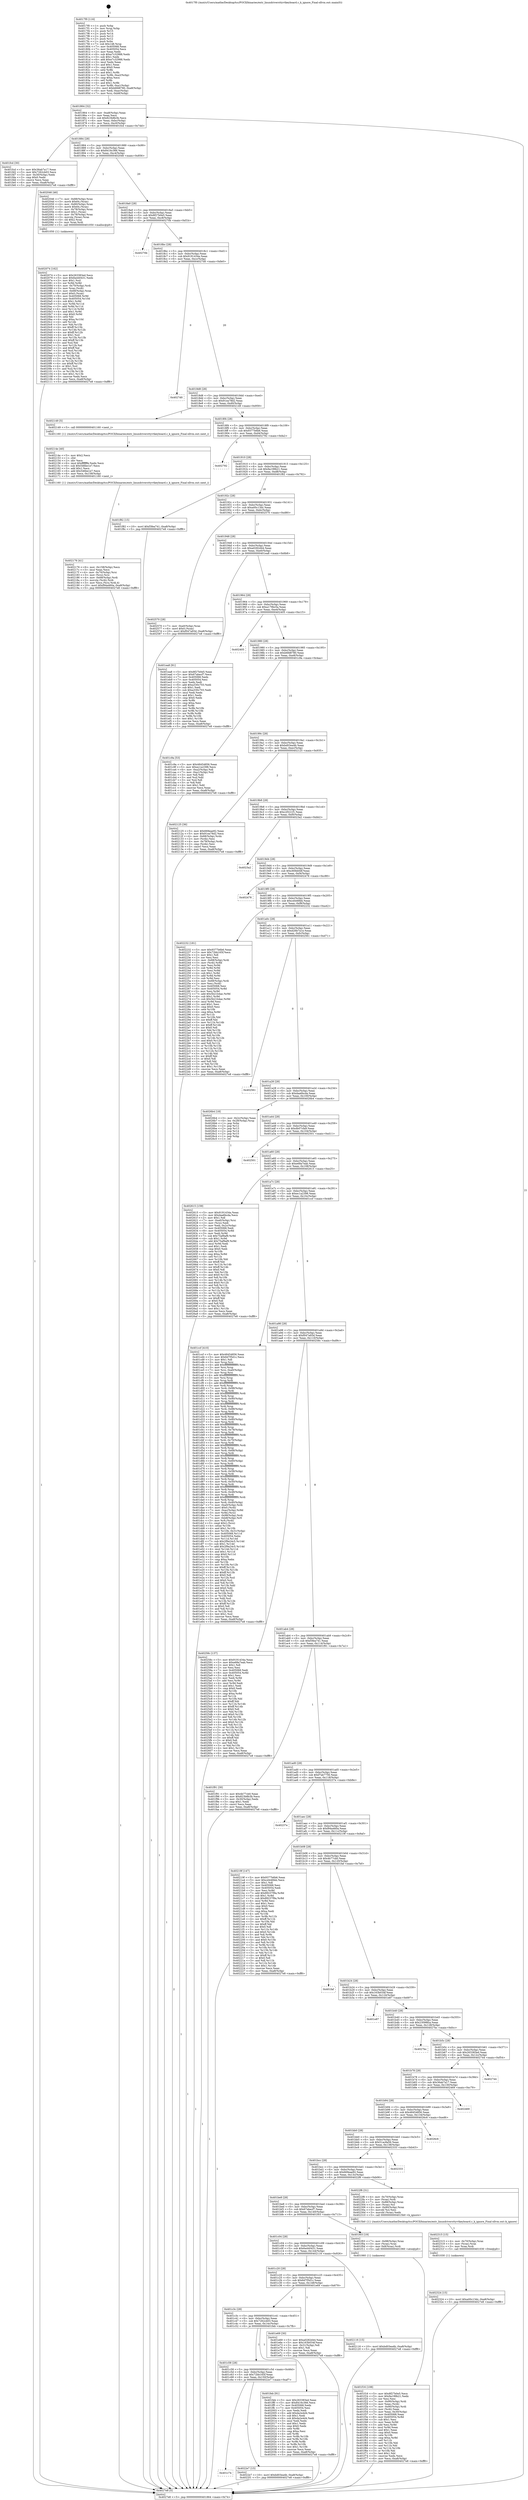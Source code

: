 digraph "0x4017f0" {
  label = "0x4017f0 (/mnt/c/Users/mathe/Desktop/tcc/POCII/binaries/extr_linuxdriversttyvtkeyboard.c_k_ignore_Final-ollvm.out::main(0))"
  labelloc = "t"
  node[shape=record]

  Entry [label="",width=0.3,height=0.3,shape=circle,fillcolor=black,style=filled]
  "0x401864" [label="{
     0x401864 [32]\l
     | [instrs]\l
     &nbsp;&nbsp;0x401864 \<+6\>: mov -0xa8(%rbp),%eax\l
     &nbsp;&nbsp;0x40186a \<+2\>: mov %eax,%ecx\l
     &nbsp;&nbsp;0x40186c \<+6\>: sub $0x823b8b3b,%ecx\l
     &nbsp;&nbsp;0x401872 \<+6\>: mov %eax,-0xbc(%rbp)\l
     &nbsp;&nbsp;0x401878 \<+6\>: mov %ecx,-0xc0(%rbp)\l
     &nbsp;&nbsp;0x40187e \<+6\>: je 0000000000401fcd \<main+0x7dd\>\l
  }"]
  "0x401fcd" [label="{
     0x401fcd [30]\l
     | [instrs]\l
     &nbsp;&nbsp;0x401fcd \<+5\>: mov $0x36ab7a17,%eax\l
     &nbsp;&nbsp;0x401fd2 \<+5\>: mov $0x7262cb03,%ecx\l
     &nbsp;&nbsp;0x401fd7 \<+3\>: mov -0x30(%rbp),%edx\l
     &nbsp;&nbsp;0x401fda \<+3\>: cmp $0x0,%edx\l
     &nbsp;&nbsp;0x401fdd \<+3\>: cmove %ecx,%eax\l
     &nbsp;&nbsp;0x401fe0 \<+6\>: mov %eax,-0xa8(%rbp)\l
     &nbsp;&nbsp;0x401fe6 \<+5\>: jmp 00000000004027e8 \<main+0xff8\>\l
  }"]
  "0x401884" [label="{
     0x401884 [28]\l
     | [instrs]\l
     &nbsp;&nbsp;0x401884 \<+5\>: jmp 0000000000401889 \<main+0x99\>\l
     &nbsp;&nbsp;0x401889 \<+6\>: mov -0xbc(%rbp),%eax\l
     &nbsp;&nbsp;0x40188f \<+5\>: sub $0x8416c366,%eax\l
     &nbsp;&nbsp;0x401894 \<+6\>: mov %eax,-0xc4(%rbp)\l
     &nbsp;&nbsp;0x40189a \<+6\>: je 0000000000402046 \<main+0x856\>\l
  }"]
  Exit [label="",width=0.3,height=0.3,shape=circle,fillcolor=black,style=filled,peripheries=2]
  "0x402046" [label="{
     0x402046 [46]\l
     | [instrs]\l
     &nbsp;&nbsp;0x402046 \<+7\>: mov -0x88(%rbp),%rax\l
     &nbsp;&nbsp;0x40204d \<+3\>: movb $0x64,(%rax)\l
     &nbsp;&nbsp;0x402050 \<+4\>: mov -0x80(%rbp),%rax\l
     &nbsp;&nbsp;0x402054 \<+3\>: movb $0x64,(%rax)\l
     &nbsp;&nbsp;0x402057 \<+4\>: mov -0x78(%rbp),%rax\l
     &nbsp;&nbsp;0x40205b \<+6\>: movl $0x1,(%rax)\l
     &nbsp;&nbsp;0x402061 \<+4\>: mov -0x78(%rbp),%rax\l
     &nbsp;&nbsp;0x402065 \<+3\>: movslq (%rax),%rax\l
     &nbsp;&nbsp;0x402068 \<+4\>: shl $0x2,%rax\l
     &nbsp;&nbsp;0x40206c \<+3\>: mov %rax,%rdi\l
     &nbsp;&nbsp;0x40206f \<+5\>: call 0000000000401050 \<malloc@plt\>\l
     | [calls]\l
     &nbsp;&nbsp;0x401050 \{1\} (unknown)\l
  }"]
  "0x4018a0" [label="{
     0x4018a0 [28]\l
     | [instrs]\l
     &nbsp;&nbsp;0x4018a0 \<+5\>: jmp 00000000004018a5 \<main+0xb5\>\l
     &nbsp;&nbsp;0x4018a5 \<+6\>: mov -0xbc(%rbp),%eax\l
     &nbsp;&nbsp;0x4018ab \<+5\>: sub $0x8f27b0e5,%eax\l
     &nbsp;&nbsp;0x4018b0 \<+6\>: mov %eax,-0xc8(%rbp)\l
     &nbsp;&nbsp;0x4018b6 \<+6\>: je 000000000040270b \<main+0xf1b\>\l
  }"]
  "0x402324" [label="{
     0x402324 [15]\l
     | [instrs]\l
     &nbsp;&nbsp;0x402324 \<+10\>: movl $0xa00c13dc,-0xa8(%rbp)\l
     &nbsp;&nbsp;0x40232e \<+5\>: jmp 00000000004027e8 \<main+0xff8\>\l
  }"]
  "0x40270b" [label="{
     0x40270b\l
  }", style=dashed]
  "0x4018bc" [label="{
     0x4018bc [28]\l
     | [instrs]\l
     &nbsp;&nbsp;0x4018bc \<+5\>: jmp 00000000004018c1 \<main+0xd1\>\l
     &nbsp;&nbsp;0x4018c1 \<+6\>: mov -0xbc(%rbp),%eax\l
     &nbsp;&nbsp;0x4018c7 \<+5\>: sub $0x9191434a,%eax\l
     &nbsp;&nbsp;0x4018cc \<+6\>: mov %eax,-0xcc(%rbp)\l
     &nbsp;&nbsp;0x4018d2 \<+6\>: je 00000000004027d0 \<main+0xfe0\>\l
  }"]
  "0x402315" [label="{
     0x402315 [15]\l
     | [instrs]\l
     &nbsp;&nbsp;0x402315 \<+4\>: mov -0x70(%rbp),%rax\l
     &nbsp;&nbsp;0x402319 \<+3\>: mov (%rax),%rax\l
     &nbsp;&nbsp;0x40231c \<+3\>: mov %rax,%rdi\l
     &nbsp;&nbsp;0x40231f \<+5\>: call 0000000000401030 \<free@plt\>\l
     | [calls]\l
     &nbsp;&nbsp;0x401030 \{1\} (unknown)\l
  }"]
  "0x4027d0" [label="{
     0x4027d0\l
  }", style=dashed]
  "0x4018d8" [label="{
     0x4018d8 [28]\l
     | [instrs]\l
     &nbsp;&nbsp;0x4018d8 \<+5\>: jmp 00000000004018dd \<main+0xed\>\l
     &nbsp;&nbsp;0x4018dd \<+6\>: mov -0xbc(%rbp),%eax\l
     &nbsp;&nbsp;0x4018e3 \<+5\>: sub $0x91ea78d2,%eax\l
     &nbsp;&nbsp;0x4018e8 \<+6\>: mov %eax,-0xd0(%rbp)\l
     &nbsp;&nbsp;0x4018ee \<+6\>: je 0000000000402149 \<main+0x959\>\l
  }"]
  "0x401c74" [label="{
     0x401c74\l
  }", style=dashed]
  "0x402149" [label="{
     0x402149 [5]\l
     | [instrs]\l
     &nbsp;&nbsp;0x402149 \<+5\>: call 0000000000401160 \<next_i\>\l
     | [calls]\l
     &nbsp;&nbsp;0x401160 \{1\} (/mnt/c/Users/mathe/Desktop/tcc/POCII/binaries/extr_linuxdriversttyvtkeyboard.c_k_ignore_Final-ollvm.out::next_i)\l
  }"]
  "0x4018f4" [label="{
     0x4018f4 [28]\l
     | [instrs]\l
     &nbsp;&nbsp;0x4018f4 \<+5\>: jmp 00000000004018f9 \<main+0x109\>\l
     &nbsp;&nbsp;0x4018f9 \<+6\>: mov -0xbc(%rbp),%eax\l
     &nbsp;&nbsp;0x4018ff \<+5\>: sub $0x9377b6b6,%eax\l
     &nbsp;&nbsp;0x401904 \<+6\>: mov %eax,-0xd4(%rbp)\l
     &nbsp;&nbsp;0x40190a \<+6\>: je 0000000000402792 \<main+0xfa2\>\l
  }"]
  "0x4022e7" [label="{
     0x4022e7 [15]\l
     | [instrs]\l
     &nbsp;&nbsp;0x4022e7 \<+10\>: movl $0xbd03ea4b,-0xa8(%rbp)\l
     &nbsp;&nbsp;0x4022f1 \<+5\>: jmp 00000000004027e8 \<main+0xff8\>\l
  }"]
  "0x402792" [label="{
     0x402792\l
  }", style=dashed]
  "0x401910" [label="{
     0x401910 [28]\l
     | [instrs]\l
     &nbsp;&nbsp;0x401910 \<+5\>: jmp 0000000000401915 \<main+0x125\>\l
     &nbsp;&nbsp;0x401915 \<+6\>: mov -0xbc(%rbp),%eax\l
     &nbsp;&nbsp;0x40191b \<+5\>: sub $0x9a199b21,%eax\l
     &nbsp;&nbsp;0x401920 \<+6\>: mov %eax,-0xd8(%rbp)\l
     &nbsp;&nbsp;0x401926 \<+6\>: je 0000000000401f82 \<main+0x792\>\l
  }"]
  "0x402176" [label="{
     0x402176 [41]\l
     | [instrs]\l
     &nbsp;&nbsp;0x402176 \<+6\>: mov -0x158(%rbp),%ecx\l
     &nbsp;&nbsp;0x40217c \<+3\>: imul %eax,%ecx\l
     &nbsp;&nbsp;0x40217f \<+4\>: mov -0x70(%rbp),%rsi\l
     &nbsp;&nbsp;0x402183 \<+3\>: mov (%rsi),%rsi\l
     &nbsp;&nbsp;0x402186 \<+4\>: mov -0x68(%rbp),%rdi\l
     &nbsp;&nbsp;0x40218a \<+3\>: movslq (%rdi),%rdi\l
     &nbsp;&nbsp;0x40218d \<+3\>: mov %ecx,(%rsi,%rdi,4)\l
     &nbsp;&nbsp;0x402190 \<+10\>: movl $0xf94a460a,-0xa8(%rbp)\l
     &nbsp;&nbsp;0x40219a \<+5\>: jmp 00000000004027e8 \<main+0xff8\>\l
  }"]
  "0x401f82" [label="{
     0x401f82 [15]\l
     | [instrs]\l
     &nbsp;&nbsp;0x401f82 \<+10\>: movl $0xf3fea741,-0xa8(%rbp)\l
     &nbsp;&nbsp;0x401f8c \<+5\>: jmp 00000000004027e8 \<main+0xff8\>\l
  }"]
  "0x40192c" [label="{
     0x40192c [28]\l
     | [instrs]\l
     &nbsp;&nbsp;0x40192c \<+5\>: jmp 0000000000401931 \<main+0x141\>\l
     &nbsp;&nbsp;0x401931 \<+6\>: mov -0xbc(%rbp),%eax\l
     &nbsp;&nbsp;0x401937 \<+5\>: sub $0xa00c13dc,%eax\l
     &nbsp;&nbsp;0x40193c \<+6\>: mov %eax,-0xdc(%rbp)\l
     &nbsp;&nbsp;0x401942 \<+6\>: je 0000000000402570 \<main+0xd80\>\l
  }"]
  "0x40214e" [label="{
     0x40214e [40]\l
     | [instrs]\l
     &nbsp;&nbsp;0x40214e \<+5\>: mov $0x2,%ecx\l
     &nbsp;&nbsp;0x402153 \<+1\>: cltd\l
     &nbsp;&nbsp;0x402154 \<+2\>: idiv %ecx\l
     &nbsp;&nbsp;0x402156 \<+6\>: imul $0xfffffffe,%edx,%ecx\l
     &nbsp;&nbsp;0x40215c \<+6\>: sub $0x546be1e7,%ecx\l
     &nbsp;&nbsp;0x402162 \<+3\>: add $0x1,%ecx\l
     &nbsp;&nbsp;0x402165 \<+6\>: add $0x546be1e7,%ecx\l
     &nbsp;&nbsp;0x40216b \<+6\>: mov %ecx,-0x158(%rbp)\l
     &nbsp;&nbsp;0x402171 \<+5\>: call 0000000000401160 \<next_i\>\l
     | [calls]\l
     &nbsp;&nbsp;0x401160 \{1\} (/mnt/c/Users/mathe/Desktop/tcc/POCII/binaries/extr_linuxdriversttyvtkeyboard.c_k_ignore_Final-ollvm.out::next_i)\l
  }"]
  "0x402570" [label="{
     0x402570 [28]\l
     | [instrs]\l
     &nbsp;&nbsp;0x402570 \<+7\>: mov -0xa0(%rbp),%rax\l
     &nbsp;&nbsp;0x402577 \<+6\>: movl $0x0,(%rax)\l
     &nbsp;&nbsp;0x40257d \<+10\>: movl $0xf047a93d,-0xa8(%rbp)\l
     &nbsp;&nbsp;0x402587 \<+5\>: jmp 00000000004027e8 \<main+0xff8\>\l
  }"]
  "0x401948" [label="{
     0x401948 [28]\l
     | [instrs]\l
     &nbsp;&nbsp;0x401948 \<+5\>: jmp 000000000040194d \<main+0x15d\>\l
     &nbsp;&nbsp;0x40194d \<+6\>: mov -0xbc(%rbp),%eax\l
     &nbsp;&nbsp;0x401953 \<+5\>: sub $0xa0282d44,%eax\l
     &nbsp;&nbsp;0x401958 \<+6\>: mov %eax,-0xe0(%rbp)\l
     &nbsp;&nbsp;0x40195e \<+6\>: je 0000000000401ea8 \<main+0x6b8\>\l
  }"]
  "0x402074" [label="{
     0x402074 [162]\l
     | [instrs]\l
     &nbsp;&nbsp;0x402074 \<+5\>: mov $0x263383ed,%ecx\l
     &nbsp;&nbsp;0x402079 \<+5\>: mov $0x6a440431,%edx\l
     &nbsp;&nbsp;0x40207e \<+3\>: mov $0x1,%sil\l
     &nbsp;&nbsp;0x402081 \<+3\>: xor %r8d,%r8d\l
     &nbsp;&nbsp;0x402084 \<+4\>: mov -0x70(%rbp),%rdi\l
     &nbsp;&nbsp;0x402088 \<+3\>: mov %rax,(%rdi)\l
     &nbsp;&nbsp;0x40208b \<+4\>: mov -0x68(%rbp),%rax\l
     &nbsp;&nbsp;0x40208f \<+6\>: movl $0x0,(%rax)\l
     &nbsp;&nbsp;0x402095 \<+8\>: mov 0x405068,%r9d\l
     &nbsp;&nbsp;0x40209d \<+8\>: mov 0x405054,%r10d\l
     &nbsp;&nbsp;0x4020a5 \<+4\>: sub $0x1,%r8d\l
     &nbsp;&nbsp;0x4020a9 \<+3\>: mov %r9d,%r11d\l
     &nbsp;&nbsp;0x4020ac \<+3\>: add %r8d,%r11d\l
     &nbsp;&nbsp;0x4020af \<+4\>: imul %r11d,%r9d\l
     &nbsp;&nbsp;0x4020b3 \<+4\>: and $0x1,%r9d\l
     &nbsp;&nbsp;0x4020b7 \<+4\>: cmp $0x0,%r9d\l
     &nbsp;&nbsp;0x4020bb \<+3\>: sete %bl\l
     &nbsp;&nbsp;0x4020be \<+4\>: cmp $0xa,%r10d\l
     &nbsp;&nbsp;0x4020c2 \<+4\>: setl %r14b\l
     &nbsp;&nbsp;0x4020c6 \<+3\>: mov %bl,%r15b\l
     &nbsp;&nbsp;0x4020c9 \<+4\>: xor $0xff,%r15b\l
     &nbsp;&nbsp;0x4020cd \<+3\>: mov %r14b,%r12b\l
     &nbsp;&nbsp;0x4020d0 \<+4\>: xor $0xff,%r12b\l
     &nbsp;&nbsp;0x4020d4 \<+4\>: xor $0x1,%sil\l
     &nbsp;&nbsp;0x4020d8 \<+3\>: mov %r15b,%r13b\l
     &nbsp;&nbsp;0x4020db \<+4\>: and $0xff,%r13b\l
     &nbsp;&nbsp;0x4020df \<+3\>: and %sil,%bl\l
     &nbsp;&nbsp;0x4020e2 \<+3\>: mov %r12b,%al\l
     &nbsp;&nbsp;0x4020e5 \<+2\>: and $0xff,%al\l
     &nbsp;&nbsp;0x4020e7 \<+3\>: and %sil,%r14b\l
     &nbsp;&nbsp;0x4020ea \<+3\>: or %bl,%r13b\l
     &nbsp;&nbsp;0x4020ed \<+3\>: or %r14b,%al\l
     &nbsp;&nbsp;0x4020f0 \<+3\>: xor %al,%r13b\l
     &nbsp;&nbsp;0x4020f3 \<+3\>: or %r12b,%r15b\l
     &nbsp;&nbsp;0x4020f6 \<+4\>: xor $0xff,%r15b\l
     &nbsp;&nbsp;0x4020fa \<+4\>: or $0x1,%sil\l
     &nbsp;&nbsp;0x4020fe \<+3\>: and %sil,%r15b\l
     &nbsp;&nbsp;0x402101 \<+3\>: or %r15b,%r13b\l
     &nbsp;&nbsp;0x402104 \<+4\>: test $0x1,%r13b\l
     &nbsp;&nbsp;0x402108 \<+3\>: cmovne %edx,%ecx\l
     &nbsp;&nbsp;0x40210b \<+6\>: mov %ecx,-0xa8(%rbp)\l
     &nbsp;&nbsp;0x402111 \<+5\>: jmp 00000000004027e8 \<main+0xff8\>\l
  }"]
  "0x401ea8" [label="{
     0x401ea8 [91]\l
     | [instrs]\l
     &nbsp;&nbsp;0x401ea8 \<+5\>: mov $0x8f27b0e5,%eax\l
     &nbsp;&nbsp;0x401ead \<+5\>: mov $0x67abecf7,%ecx\l
     &nbsp;&nbsp;0x401eb2 \<+7\>: mov 0x405068,%edx\l
     &nbsp;&nbsp;0x401eb9 \<+7\>: mov 0x405054,%esi\l
     &nbsp;&nbsp;0x401ec0 \<+2\>: mov %edx,%edi\l
     &nbsp;&nbsp;0x401ec2 \<+6\>: add $0xa330c703,%edi\l
     &nbsp;&nbsp;0x401ec8 \<+3\>: sub $0x1,%edi\l
     &nbsp;&nbsp;0x401ecb \<+6\>: sub $0xa330c703,%edi\l
     &nbsp;&nbsp;0x401ed1 \<+3\>: imul %edi,%edx\l
     &nbsp;&nbsp;0x401ed4 \<+3\>: and $0x1,%edx\l
     &nbsp;&nbsp;0x401ed7 \<+3\>: cmp $0x0,%edx\l
     &nbsp;&nbsp;0x401eda \<+4\>: sete %r8b\l
     &nbsp;&nbsp;0x401ede \<+3\>: cmp $0xa,%esi\l
     &nbsp;&nbsp;0x401ee1 \<+4\>: setl %r9b\l
     &nbsp;&nbsp;0x401ee5 \<+3\>: mov %r8b,%r10b\l
     &nbsp;&nbsp;0x401ee8 \<+3\>: and %r9b,%r10b\l
     &nbsp;&nbsp;0x401eeb \<+3\>: xor %r9b,%r8b\l
     &nbsp;&nbsp;0x401eee \<+3\>: or %r8b,%r10b\l
     &nbsp;&nbsp;0x401ef1 \<+4\>: test $0x1,%r10b\l
     &nbsp;&nbsp;0x401ef5 \<+3\>: cmovne %ecx,%eax\l
     &nbsp;&nbsp;0x401ef8 \<+6\>: mov %eax,-0xa8(%rbp)\l
     &nbsp;&nbsp;0x401efe \<+5\>: jmp 00000000004027e8 \<main+0xff8\>\l
  }"]
  "0x401964" [label="{
     0x401964 [28]\l
     | [instrs]\l
     &nbsp;&nbsp;0x401964 \<+5\>: jmp 0000000000401969 \<main+0x179\>\l
     &nbsp;&nbsp;0x401969 \<+6\>: mov -0xbc(%rbp),%eax\l
     &nbsp;&nbsp;0x40196f \<+5\>: sub $0xa179bc5a,%eax\l
     &nbsp;&nbsp;0x401974 \<+6\>: mov %eax,-0xe4(%rbp)\l
     &nbsp;&nbsp;0x40197a \<+6\>: je 0000000000402405 \<main+0xc15\>\l
  }"]
  "0x401c58" [label="{
     0x401c58 [28]\l
     | [instrs]\l
     &nbsp;&nbsp;0x401c58 \<+5\>: jmp 0000000000401c5d \<main+0x46d\>\l
     &nbsp;&nbsp;0x401c5d \<+6\>: mov -0xbc(%rbp),%eax\l
     &nbsp;&nbsp;0x401c63 \<+5\>: sub $0x72bb165f,%eax\l
     &nbsp;&nbsp;0x401c68 \<+6\>: mov %eax,-0x150(%rbp)\l
     &nbsp;&nbsp;0x401c6e \<+6\>: je 00000000004022e7 \<main+0xaf7\>\l
  }"]
  "0x402405" [label="{
     0x402405\l
  }", style=dashed]
  "0x401980" [label="{
     0x401980 [28]\l
     | [instrs]\l
     &nbsp;&nbsp;0x401980 \<+5\>: jmp 0000000000401985 \<main+0x195\>\l
     &nbsp;&nbsp;0x401985 \<+6\>: mov -0xbc(%rbp),%eax\l
     &nbsp;&nbsp;0x40198b \<+5\>: sub $0xb6fd8780,%eax\l
     &nbsp;&nbsp;0x401990 \<+6\>: mov %eax,-0xe8(%rbp)\l
     &nbsp;&nbsp;0x401996 \<+6\>: je 0000000000401c9a \<main+0x4aa\>\l
  }"]
  "0x401feb" [label="{
     0x401feb [91]\l
     | [instrs]\l
     &nbsp;&nbsp;0x401feb \<+5\>: mov $0x263383ed,%eax\l
     &nbsp;&nbsp;0x401ff0 \<+5\>: mov $0x8416c366,%ecx\l
     &nbsp;&nbsp;0x401ff5 \<+7\>: mov 0x405068,%edx\l
     &nbsp;&nbsp;0x401ffc \<+7\>: mov 0x405054,%esi\l
     &nbsp;&nbsp;0x402003 \<+2\>: mov %edx,%edi\l
     &nbsp;&nbsp;0x402005 \<+6\>: add $0xda2e4d4,%edi\l
     &nbsp;&nbsp;0x40200b \<+3\>: sub $0x1,%edi\l
     &nbsp;&nbsp;0x40200e \<+6\>: sub $0xda2e4d4,%edi\l
     &nbsp;&nbsp;0x402014 \<+3\>: imul %edi,%edx\l
     &nbsp;&nbsp;0x402017 \<+3\>: and $0x1,%edx\l
     &nbsp;&nbsp;0x40201a \<+3\>: cmp $0x0,%edx\l
     &nbsp;&nbsp;0x40201d \<+4\>: sete %r8b\l
     &nbsp;&nbsp;0x402021 \<+3\>: cmp $0xa,%esi\l
     &nbsp;&nbsp;0x402024 \<+4\>: setl %r9b\l
     &nbsp;&nbsp;0x402028 \<+3\>: mov %r8b,%r10b\l
     &nbsp;&nbsp;0x40202b \<+3\>: and %r9b,%r10b\l
     &nbsp;&nbsp;0x40202e \<+3\>: xor %r9b,%r8b\l
     &nbsp;&nbsp;0x402031 \<+3\>: or %r8b,%r10b\l
     &nbsp;&nbsp;0x402034 \<+4\>: test $0x1,%r10b\l
     &nbsp;&nbsp;0x402038 \<+3\>: cmovne %ecx,%eax\l
     &nbsp;&nbsp;0x40203b \<+6\>: mov %eax,-0xa8(%rbp)\l
     &nbsp;&nbsp;0x402041 \<+5\>: jmp 00000000004027e8 \<main+0xff8\>\l
  }"]
  "0x401c9a" [label="{
     0x401c9a [53]\l
     | [instrs]\l
     &nbsp;&nbsp;0x401c9a \<+5\>: mov $0x48454856,%eax\l
     &nbsp;&nbsp;0x401c9f \<+5\>: mov $0xec1a2398,%ecx\l
     &nbsp;&nbsp;0x401ca4 \<+6\>: mov -0xa2(%rbp),%dl\l
     &nbsp;&nbsp;0x401caa \<+7\>: mov -0xa1(%rbp),%sil\l
     &nbsp;&nbsp;0x401cb1 \<+3\>: mov %dl,%dil\l
     &nbsp;&nbsp;0x401cb4 \<+3\>: and %sil,%dil\l
     &nbsp;&nbsp;0x401cb7 \<+3\>: xor %sil,%dl\l
     &nbsp;&nbsp;0x401cba \<+3\>: or %dl,%dil\l
     &nbsp;&nbsp;0x401cbd \<+4\>: test $0x1,%dil\l
     &nbsp;&nbsp;0x401cc1 \<+3\>: cmovne %ecx,%eax\l
     &nbsp;&nbsp;0x401cc4 \<+6\>: mov %eax,-0xa8(%rbp)\l
     &nbsp;&nbsp;0x401cca \<+5\>: jmp 00000000004027e8 \<main+0xff8\>\l
  }"]
  "0x40199c" [label="{
     0x40199c [28]\l
     | [instrs]\l
     &nbsp;&nbsp;0x40199c \<+5\>: jmp 00000000004019a1 \<main+0x1b1\>\l
     &nbsp;&nbsp;0x4019a1 \<+6\>: mov -0xbc(%rbp),%eax\l
     &nbsp;&nbsp;0x4019a7 \<+5\>: sub $0xbd03ea4b,%eax\l
     &nbsp;&nbsp;0x4019ac \<+6\>: mov %eax,-0xec(%rbp)\l
     &nbsp;&nbsp;0x4019b2 \<+6\>: je 0000000000402125 \<main+0x935\>\l
  }"]
  "0x4027e8" [label="{
     0x4027e8 [5]\l
     | [instrs]\l
     &nbsp;&nbsp;0x4027e8 \<+5\>: jmp 0000000000401864 \<main+0x74\>\l
  }"]
  "0x4017f0" [label="{
     0x4017f0 [116]\l
     | [instrs]\l
     &nbsp;&nbsp;0x4017f0 \<+1\>: push %rbp\l
     &nbsp;&nbsp;0x4017f1 \<+3\>: mov %rsp,%rbp\l
     &nbsp;&nbsp;0x4017f4 \<+2\>: push %r15\l
     &nbsp;&nbsp;0x4017f6 \<+2\>: push %r14\l
     &nbsp;&nbsp;0x4017f8 \<+2\>: push %r13\l
     &nbsp;&nbsp;0x4017fa \<+2\>: push %r12\l
     &nbsp;&nbsp;0x4017fc \<+1\>: push %rbx\l
     &nbsp;&nbsp;0x4017fd \<+7\>: sub $0x148,%rsp\l
     &nbsp;&nbsp;0x401804 \<+7\>: mov 0x405068,%eax\l
     &nbsp;&nbsp;0x40180b \<+7\>: mov 0x405054,%ecx\l
     &nbsp;&nbsp;0x401812 \<+2\>: mov %eax,%edx\l
     &nbsp;&nbsp;0x401814 \<+6\>: sub $0xe7c32988,%edx\l
     &nbsp;&nbsp;0x40181a \<+3\>: sub $0x1,%edx\l
     &nbsp;&nbsp;0x40181d \<+6\>: add $0xe7c32988,%edx\l
     &nbsp;&nbsp;0x401823 \<+3\>: imul %edx,%eax\l
     &nbsp;&nbsp;0x401826 \<+3\>: and $0x1,%eax\l
     &nbsp;&nbsp;0x401829 \<+3\>: cmp $0x0,%eax\l
     &nbsp;&nbsp;0x40182c \<+4\>: sete %r8b\l
     &nbsp;&nbsp;0x401830 \<+4\>: and $0x1,%r8b\l
     &nbsp;&nbsp;0x401834 \<+7\>: mov %r8b,-0xa2(%rbp)\l
     &nbsp;&nbsp;0x40183b \<+3\>: cmp $0xa,%ecx\l
     &nbsp;&nbsp;0x40183e \<+4\>: setl %r8b\l
     &nbsp;&nbsp;0x401842 \<+4\>: and $0x1,%r8b\l
     &nbsp;&nbsp;0x401846 \<+7\>: mov %r8b,-0xa1(%rbp)\l
     &nbsp;&nbsp;0x40184d \<+10\>: movl $0xb6fd8780,-0xa8(%rbp)\l
     &nbsp;&nbsp;0x401857 \<+6\>: mov %edi,-0xac(%rbp)\l
     &nbsp;&nbsp;0x40185d \<+7\>: mov %rsi,-0xb8(%rbp)\l
  }"]
  "0x401f16" [label="{
     0x401f16 [108]\l
     | [instrs]\l
     &nbsp;&nbsp;0x401f16 \<+5\>: mov $0x8f27b0e5,%ecx\l
     &nbsp;&nbsp;0x401f1b \<+5\>: mov $0x9a199b21,%edx\l
     &nbsp;&nbsp;0x401f20 \<+2\>: xor %esi,%esi\l
     &nbsp;&nbsp;0x401f22 \<+7\>: mov -0x90(%rbp),%rdi\l
     &nbsp;&nbsp;0x401f29 \<+2\>: mov %eax,(%rdi)\l
     &nbsp;&nbsp;0x401f2b \<+7\>: mov -0x90(%rbp),%rdi\l
     &nbsp;&nbsp;0x401f32 \<+2\>: mov (%rdi),%eax\l
     &nbsp;&nbsp;0x401f34 \<+3\>: mov %eax,-0x30(%rbp)\l
     &nbsp;&nbsp;0x401f37 \<+7\>: mov 0x405068,%eax\l
     &nbsp;&nbsp;0x401f3e \<+8\>: mov 0x405054,%r8d\l
     &nbsp;&nbsp;0x401f46 \<+3\>: sub $0x1,%esi\l
     &nbsp;&nbsp;0x401f49 \<+3\>: mov %eax,%r9d\l
     &nbsp;&nbsp;0x401f4c \<+3\>: add %esi,%r9d\l
     &nbsp;&nbsp;0x401f4f \<+4\>: imul %r9d,%eax\l
     &nbsp;&nbsp;0x401f53 \<+3\>: and $0x1,%eax\l
     &nbsp;&nbsp;0x401f56 \<+3\>: cmp $0x0,%eax\l
     &nbsp;&nbsp;0x401f59 \<+4\>: sete %r10b\l
     &nbsp;&nbsp;0x401f5d \<+4\>: cmp $0xa,%r8d\l
     &nbsp;&nbsp;0x401f61 \<+4\>: setl %r11b\l
     &nbsp;&nbsp;0x401f65 \<+3\>: mov %r10b,%bl\l
     &nbsp;&nbsp;0x401f68 \<+3\>: and %r11b,%bl\l
     &nbsp;&nbsp;0x401f6b \<+3\>: xor %r11b,%r10b\l
     &nbsp;&nbsp;0x401f6e \<+3\>: or %r10b,%bl\l
     &nbsp;&nbsp;0x401f71 \<+3\>: test $0x1,%bl\l
     &nbsp;&nbsp;0x401f74 \<+3\>: cmovne %edx,%ecx\l
     &nbsp;&nbsp;0x401f77 \<+6\>: mov %ecx,-0xa8(%rbp)\l
     &nbsp;&nbsp;0x401f7d \<+5\>: jmp 00000000004027e8 \<main+0xff8\>\l
  }"]
  "0x402125" [label="{
     0x402125 [36]\l
     | [instrs]\l
     &nbsp;&nbsp;0x402125 \<+5\>: mov $0x669eae92,%eax\l
     &nbsp;&nbsp;0x40212a \<+5\>: mov $0x91ea78d2,%ecx\l
     &nbsp;&nbsp;0x40212f \<+4\>: mov -0x68(%rbp),%rdx\l
     &nbsp;&nbsp;0x402133 \<+2\>: mov (%rdx),%esi\l
     &nbsp;&nbsp;0x402135 \<+4\>: mov -0x78(%rbp),%rdx\l
     &nbsp;&nbsp;0x402139 \<+2\>: cmp (%rdx),%esi\l
     &nbsp;&nbsp;0x40213b \<+3\>: cmovl %ecx,%eax\l
     &nbsp;&nbsp;0x40213e \<+6\>: mov %eax,-0xa8(%rbp)\l
     &nbsp;&nbsp;0x402144 \<+5\>: jmp 00000000004027e8 \<main+0xff8\>\l
  }"]
  "0x4019b8" [label="{
     0x4019b8 [28]\l
     | [instrs]\l
     &nbsp;&nbsp;0x4019b8 \<+5\>: jmp 00000000004019bd \<main+0x1cd\>\l
     &nbsp;&nbsp;0x4019bd \<+6\>: mov -0xbc(%rbp),%eax\l
     &nbsp;&nbsp;0x4019c3 \<+5\>: sub $0xc2f221f1,%eax\l
     &nbsp;&nbsp;0x4019c8 \<+6\>: mov %eax,-0xf0(%rbp)\l
     &nbsp;&nbsp;0x4019ce \<+6\>: je 00000000004023a2 \<main+0xbb2\>\l
  }"]
  "0x401c3c" [label="{
     0x401c3c [28]\l
     | [instrs]\l
     &nbsp;&nbsp;0x401c3c \<+5\>: jmp 0000000000401c41 \<main+0x451\>\l
     &nbsp;&nbsp;0x401c41 \<+6\>: mov -0xbc(%rbp),%eax\l
     &nbsp;&nbsp;0x401c47 \<+5\>: sub $0x7262cb03,%eax\l
     &nbsp;&nbsp;0x401c4c \<+6\>: mov %eax,-0x14c(%rbp)\l
     &nbsp;&nbsp;0x401c52 \<+6\>: je 0000000000401feb \<main+0x7fb\>\l
  }"]
  "0x4023a2" [label="{
     0x4023a2\l
  }", style=dashed]
  "0x4019d4" [label="{
     0x4019d4 [28]\l
     | [instrs]\l
     &nbsp;&nbsp;0x4019d4 \<+5\>: jmp 00000000004019d9 \<main+0x1e9\>\l
     &nbsp;&nbsp;0x4019d9 \<+6\>: mov -0xbc(%rbp),%eax\l
     &nbsp;&nbsp;0x4019df \<+5\>: sub $0xc60bb0df,%eax\l
     &nbsp;&nbsp;0x4019e4 \<+6\>: mov %eax,-0xf4(%rbp)\l
     &nbsp;&nbsp;0x4019ea \<+6\>: je 0000000000402478 \<main+0xc88\>\l
  }"]
  "0x401e69" [label="{
     0x401e69 [30]\l
     | [instrs]\l
     &nbsp;&nbsp;0x401e69 \<+5\>: mov $0xa0282d44,%eax\l
     &nbsp;&nbsp;0x401e6e \<+5\>: mov $0x163b034f,%ecx\l
     &nbsp;&nbsp;0x401e73 \<+3\>: mov -0x31(%rbp),%dl\l
     &nbsp;&nbsp;0x401e76 \<+3\>: test $0x1,%dl\l
     &nbsp;&nbsp;0x401e79 \<+3\>: cmovne %ecx,%eax\l
     &nbsp;&nbsp;0x401e7c \<+6\>: mov %eax,-0xa8(%rbp)\l
     &nbsp;&nbsp;0x401e82 \<+5\>: jmp 00000000004027e8 \<main+0xff8\>\l
  }"]
  "0x402478" [label="{
     0x402478\l
  }", style=dashed]
  "0x4019f0" [label="{
     0x4019f0 [28]\l
     | [instrs]\l
     &nbsp;&nbsp;0x4019f0 \<+5\>: jmp 00000000004019f5 \<main+0x205\>\l
     &nbsp;&nbsp;0x4019f5 \<+6\>: mov -0xbc(%rbp),%eax\l
     &nbsp;&nbsp;0x4019fb \<+5\>: sub $0xcd446feb,%eax\l
     &nbsp;&nbsp;0x401a00 \<+6\>: mov %eax,-0xf8(%rbp)\l
     &nbsp;&nbsp;0x401a06 \<+6\>: je 0000000000402232 \<main+0xa42\>\l
  }"]
  "0x401c20" [label="{
     0x401c20 [28]\l
     | [instrs]\l
     &nbsp;&nbsp;0x401c20 \<+5\>: jmp 0000000000401c25 \<main+0x435\>\l
     &nbsp;&nbsp;0x401c25 \<+6\>: mov -0xbc(%rbp),%eax\l
     &nbsp;&nbsp;0x401c2b \<+5\>: sub $0x6d7f5d1c,%eax\l
     &nbsp;&nbsp;0x401c30 \<+6\>: mov %eax,-0x148(%rbp)\l
     &nbsp;&nbsp;0x401c36 \<+6\>: je 0000000000401e69 \<main+0x679\>\l
  }"]
  "0x402232" [label="{
     0x402232 [181]\l
     | [instrs]\l
     &nbsp;&nbsp;0x402232 \<+5\>: mov $0x9377b6b6,%eax\l
     &nbsp;&nbsp;0x402237 \<+5\>: mov $0x72bb165f,%ecx\l
     &nbsp;&nbsp;0x40223c \<+2\>: mov $0x1,%dl\l
     &nbsp;&nbsp;0x40223e \<+2\>: xor %esi,%esi\l
     &nbsp;&nbsp;0x402240 \<+4\>: mov -0x68(%rbp),%rdi\l
     &nbsp;&nbsp;0x402244 \<+3\>: mov (%rdi),%r8d\l
     &nbsp;&nbsp;0x402247 \<+3\>: mov %esi,%r9d\l
     &nbsp;&nbsp;0x40224a \<+3\>: sub %r8d,%r9d\l
     &nbsp;&nbsp;0x40224d \<+3\>: mov %esi,%r8d\l
     &nbsp;&nbsp;0x402250 \<+4\>: sub $0x1,%r8d\l
     &nbsp;&nbsp;0x402254 \<+3\>: add %r8d,%r9d\l
     &nbsp;&nbsp;0x402257 \<+3\>: sub %r9d,%esi\l
     &nbsp;&nbsp;0x40225a \<+4\>: mov -0x68(%rbp),%rdi\l
     &nbsp;&nbsp;0x40225e \<+2\>: mov %esi,(%rdi)\l
     &nbsp;&nbsp;0x402260 \<+7\>: mov 0x405068,%esi\l
     &nbsp;&nbsp;0x402267 \<+8\>: mov 0x405054,%r8d\l
     &nbsp;&nbsp;0x40226f \<+3\>: mov %esi,%r9d\l
     &nbsp;&nbsp;0x402272 \<+7\>: add $0x5b21b4ac,%r9d\l
     &nbsp;&nbsp;0x402279 \<+4\>: sub $0x1,%r9d\l
     &nbsp;&nbsp;0x40227d \<+7\>: sub $0x5b21b4ac,%r9d\l
     &nbsp;&nbsp;0x402284 \<+4\>: imul %r9d,%esi\l
     &nbsp;&nbsp;0x402288 \<+3\>: and $0x1,%esi\l
     &nbsp;&nbsp;0x40228b \<+3\>: cmp $0x0,%esi\l
     &nbsp;&nbsp;0x40228e \<+4\>: sete %r10b\l
     &nbsp;&nbsp;0x402292 \<+4\>: cmp $0xa,%r8d\l
     &nbsp;&nbsp;0x402296 \<+4\>: setl %r11b\l
     &nbsp;&nbsp;0x40229a \<+3\>: mov %r10b,%bl\l
     &nbsp;&nbsp;0x40229d \<+3\>: xor $0xff,%bl\l
     &nbsp;&nbsp;0x4022a0 \<+3\>: mov %r11b,%r14b\l
     &nbsp;&nbsp;0x4022a3 \<+4\>: xor $0xff,%r14b\l
     &nbsp;&nbsp;0x4022a7 \<+3\>: xor $0x0,%dl\l
     &nbsp;&nbsp;0x4022aa \<+3\>: mov %bl,%r15b\l
     &nbsp;&nbsp;0x4022ad \<+4\>: and $0x0,%r15b\l
     &nbsp;&nbsp;0x4022b1 \<+3\>: and %dl,%r10b\l
     &nbsp;&nbsp;0x4022b4 \<+3\>: mov %r14b,%r12b\l
     &nbsp;&nbsp;0x4022b7 \<+4\>: and $0x0,%r12b\l
     &nbsp;&nbsp;0x4022bb \<+3\>: and %dl,%r11b\l
     &nbsp;&nbsp;0x4022be \<+3\>: or %r10b,%r15b\l
     &nbsp;&nbsp;0x4022c1 \<+3\>: or %r11b,%r12b\l
     &nbsp;&nbsp;0x4022c4 \<+3\>: xor %r12b,%r15b\l
     &nbsp;&nbsp;0x4022c7 \<+3\>: or %r14b,%bl\l
     &nbsp;&nbsp;0x4022ca \<+3\>: xor $0xff,%bl\l
     &nbsp;&nbsp;0x4022cd \<+3\>: or $0x0,%dl\l
     &nbsp;&nbsp;0x4022d0 \<+2\>: and %dl,%bl\l
     &nbsp;&nbsp;0x4022d2 \<+3\>: or %bl,%r15b\l
     &nbsp;&nbsp;0x4022d5 \<+4\>: test $0x1,%r15b\l
     &nbsp;&nbsp;0x4022d9 \<+3\>: cmovne %ecx,%eax\l
     &nbsp;&nbsp;0x4022dc \<+6\>: mov %eax,-0xa8(%rbp)\l
     &nbsp;&nbsp;0x4022e2 \<+5\>: jmp 00000000004027e8 \<main+0xff8\>\l
  }"]
  "0x401a0c" [label="{
     0x401a0c [28]\l
     | [instrs]\l
     &nbsp;&nbsp;0x401a0c \<+5\>: jmp 0000000000401a11 \<main+0x221\>\l
     &nbsp;&nbsp;0x401a11 \<+6\>: mov -0xbc(%rbp),%eax\l
     &nbsp;&nbsp;0x401a17 \<+5\>: sub $0xd26b7a1e,%eax\l
     &nbsp;&nbsp;0x401a1c \<+6\>: mov %eax,-0xfc(%rbp)\l
     &nbsp;&nbsp;0x401a22 \<+6\>: je 0000000000402561 \<main+0xd71\>\l
  }"]
  "0x402116" [label="{
     0x402116 [15]\l
     | [instrs]\l
     &nbsp;&nbsp;0x402116 \<+10\>: movl $0xbd03ea4b,-0xa8(%rbp)\l
     &nbsp;&nbsp;0x402120 \<+5\>: jmp 00000000004027e8 \<main+0xff8\>\l
  }"]
  "0x402561" [label="{
     0x402561\l
  }", style=dashed]
  "0x401a28" [label="{
     0x401a28 [28]\l
     | [instrs]\l
     &nbsp;&nbsp;0x401a28 \<+5\>: jmp 0000000000401a2d \<main+0x23d\>\l
     &nbsp;&nbsp;0x401a2d \<+6\>: mov -0xbc(%rbp),%eax\l
     &nbsp;&nbsp;0x401a33 \<+5\>: sub $0xdaa6bcda,%eax\l
     &nbsp;&nbsp;0x401a38 \<+6\>: mov %eax,-0x100(%rbp)\l
     &nbsp;&nbsp;0x401a3e \<+6\>: je 00000000004026b4 \<main+0xec4\>\l
  }"]
  "0x401c04" [label="{
     0x401c04 [28]\l
     | [instrs]\l
     &nbsp;&nbsp;0x401c04 \<+5\>: jmp 0000000000401c09 \<main+0x419\>\l
     &nbsp;&nbsp;0x401c09 \<+6\>: mov -0xbc(%rbp),%eax\l
     &nbsp;&nbsp;0x401c0f \<+5\>: sub $0x6a440431,%eax\l
     &nbsp;&nbsp;0x401c14 \<+6\>: mov %eax,-0x144(%rbp)\l
     &nbsp;&nbsp;0x401c1a \<+6\>: je 0000000000402116 \<main+0x926\>\l
  }"]
  "0x4026b4" [label="{
     0x4026b4 [18]\l
     | [instrs]\l
     &nbsp;&nbsp;0x4026b4 \<+3\>: mov -0x2c(%rbp),%eax\l
     &nbsp;&nbsp;0x4026b7 \<+4\>: lea -0x28(%rbp),%rsp\l
     &nbsp;&nbsp;0x4026bb \<+1\>: pop %rbx\l
     &nbsp;&nbsp;0x4026bc \<+2\>: pop %r12\l
     &nbsp;&nbsp;0x4026be \<+2\>: pop %r13\l
     &nbsp;&nbsp;0x4026c0 \<+2\>: pop %r14\l
     &nbsp;&nbsp;0x4026c2 \<+2\>: pop %r15\l
     &nbsp;&nbsp;0x4026c4 \<+1\>: pop %rbp\l
     &nbsp;&nbsp;0x4026c5 \<+1\>: ret\l
  }"]
  "0x401a44" [label="{
     0x401a44 [28]\l
     | [instrs]\l
     &nbsp;&nbsp;0x401a44 \<+5\>: jmp 0000000000401a49 \<main+0x259\>\l
     &nbsp;&nbsp;0x401a49 \<+6\>: mov -0xbc(%rbp),%eax\l
     &nbsp;&nbsp;0x401a4f \<+5\>: sub $0xdb07cfa9,%eax\l
     &nbsp;&nbsp;0x401a54 \<+6\>: mov %eax,-0x104(%rbp)\l
     &nbsp;&nbsp;0x401a5a \<+6\>: je 0000000000402501 \<main+0xd11\>\l
  }"]
  "0x401f03" [label="{
     0x401f03 [19]\l
     | [instrs]\l
     &nbsp;&nbsp;0x401f03 \<+7\>: mov -0x98(%rbp),%rax\l
     &nbsp;&nbsp;0x401f0a \<+3\>: mov (%rax),%rax\l
     &nbsp;&nbsp;0x401f0d \<+4\>: mov 0x8(%rax),%rdi\l
     &nbsp;&nbsp;0x401f11 \<+5\>: call 0000000000401060 \<atoi@plt\>\l
     | [calls]\l
     &nbsp;&nbsp;0x401060 \{1\} (unknown)\l
  }"]
  "0x402501" [label="{
     0x402501\l
  }", style=dashed]
  "0x401a60" [label="{
     0x401a60 [28]\l
     | [instrs]\l
     &nbsp;&nbsp;0x401a60 \<+5\>: jmp 0000000000401a65 \<main+0x275\>\l
     &nbsp;&nbsp;0x401a65 \<+6\>: mov -0xbc(%rbp),%eax\l
     &nbsp;&nbsp;0x401a6b \<+5\>: sub $0xe68a7eab,%eax\l
     &nbsp;&nbsp;0x401a70 \<+6\>: mov %eax,-0x108(%rbp)\l
     &nbsp;&nbsp;0x401a76 \<+6\>: je 0000000000402615 \<main+0xe25\>\l
  }"]
  "0x401be8" [label="{
     0x401be8 [28]\l
     | [instrs]\l
     &nbsp;&nbsp;0x401be8 \<+5\>: jmp 0000000000401bed \<main+0x3fd\>\l
     &nbsp;&nbsp;0x401bed \<+6\>: mov -0xbc(%rbp),%eax\l
     &nbsp;&nbsp;0x401bf3 \<+5\>: sub $0x67abecf7,%eax\l
     &nbsp;&nbsp;0x401bf8 \<+6\>: mov %eax,-0x140(%rbp)\l
     &nbsp;&nbsp;0x401bfe \<+6\>: je 0000000000401f03 \<main+0x713\>\l
  }"]
  "0x402615" [label="{
     0x402615 [159]\l
     | [instrs]\l
     &nbsp;&nbsp;0x402615 \<+5\>: mov $0x9191434a,%eax\l
     &nbsp;&nbsp;0x40261a \<+5\>: mov $0xdaa6bcda,%ecx\l
     &nbsp;&nbsp;0x40261f \<+2\>: mov $0x1,%dl\l
     &nbsp;&nbsp;0x402621 \<+7\>: mov -0xa0(%rbp),%rsi\l
     &nbsp;&nbsp;0x402628 \<+2\>: mov (%rsi),%edi\l
     &nbsp;&nbsp;0x40262a \<+3\>: mov %edi,-0x2c(%rbp)\l
     &nbsp;&nbsp;0x40262d \<+7\>: mov 0x405068,%edi\l
     &nbsp;&nbsp;0x402634 \<+8\>: mov 0x405054,%r8d\l
     &nbsp;&nbsp;0x40263c \<+3\>: mov %edi,%r9d\l
     &nbsp;&nbsp;0x40263f \<+7\>: sub $0x75af9af9,%r9d\l
     &nbsp;&nbsp;0x402646 \<+4\>: sub $0x1,%r9d\l
     &nbsp;&nbsp;0x40264a \<+7\>: add $0x75af9af9,%r9d\l
     &nbsp;&nbsp;0x402651 \<+4\>: imul %r9d,%edi\l
     &nbsp;&nbsp;0x402655 \<+3\>: and $0x1,%edi\l
     &nbsp;&nbsp;0x402658 \<+3\>: cmp $0x0,%edi\l
     &nbsp;&nbsp;0x40265b \<+4\>: sete %r10b\l
     &nbsp;&nbsp;0x40265f \<+4\>: cmp $0xa,%r8d\l
     &nbsp;&nbsp;0x402663 \<+4\>: setl %r11b\l
     &nbsp;&nbsp;0x402667 \<+3\>: mov %r10b,%bl\l
     &nbsp;&nbsp;0x40266a \<+3\>: xor $0xff,%bl\l
     &nbsp;&nbsp;0x40266d \<+3\>: mov %r11b,%r14b\l
     &nbsp;&nbsp;0x402670 \<+4\>: xor $0xff,%r14b\l
     &nbsp;&nbsp;0x402674 \<+3\>: xor $0x0,%dl\l
     &nbsp;&nbsp;0x402677 \<+3\>: mov %bl,%r15b\l
     &nbsp;&nbsp;0x40267a \<+4\>: and $0x0,%r15b\l
     &nbsp;&nbsp;0x40267e \<+3\>: and %dl,%r10b\l
     &nbsp;&nbsp;0x402681 \<+3\>: mov %r14b,%r12b\l
     &nbsp;&nbsp;0x402684 \<+4\>: and $0x0,%r12b\l
     &nbsp;&nbsp;0x402688 \<+3\>: and %dl,%r11b\l
     &nbsp;&nbsp;0x40268b \<+3\>: or %r10b,%r15b\l
     &nbsp;&nbsp;0x40268e \<+3\>: or %r11b,%r12b\l
     &nbsp;&nbsp;0x402691 \<+3\>: xor %r12b,%r15b\l
     &nbsp;&nbsp;0x402694 \<+3\>: or %r14b,%bl\l
     &nbsp;&nbsp;0x402697 \<+3\>: xor $0xff,%bl\l
     &nbsp;&nbsp;0x40269a \<+3\>: or $0x0,%dl\l
     &nbsp;&nbsp;0x40269d \<+2\>: and %dl,%bl\l
     &nbsp;&nbsp;0x40269f \<+3\>: or %bl,%r15b\l
     &nbsp;&nbsp;0x4026a2 \<+4\>: test $0x1,%r15b\l
     &nbsp;&nbsp;0x4026a6 \<+3\>: cmovne %ecx,%eax\l
     &nbsp;&nbsp;0x4026a9 \<+6\>: mov %eax,-0xa8(%rbp)\l
     &nbsp;&nbsp;0x4026af \<+5\>: jmp 00000000004027e8 \<main+0xff8\>\l
  }"]
  "0x401a7c" [label="{
     0x401a7c [28]\l
     | [instrs]\l
     &nbsp;&nbsp;0x401a7c \<+5\>: jmp 0000000000401a81 \<main+0x291\>\l
     &nbsp;&nbsp;0x401a81 \<+6\>: mov -0xbc(%rbp),%eax\l
     &nbsp;&nbsp;0x401a87 \<+5\>: sub $0xec1a2398,%eax\l
     &nbsp;&nbsp;0x401a8c \<+6\>: mov %eax,-0x10c(%rbp)\l
     &nbsp;&nbsp;0x401a92 \<+6\>: je 0000000000401ccf \<main+0x4df\>\l
  }"]
  "0x4022f6" [label="{
     0x4022f6 [31]\l
     | [instrs]\l
     &nbsp;&nbsp;0x4022f6 \<+4\>: mov -0x70(%rbp),%rax\l
     &nbsp;&nbsp;0x4022fa \<+3\>: mov (%rax),%rdi\l
     &nbsp;&nbsp;0x4022fd \<+7\>: mov -0x88(%rbp),%rax\l
     &nbsp;&nbsp;0x402304 \<+2\>: mov (%rax),%cl\l
     &nbsp;&nbsp;0x402306 \<+4\>: mov -0x80(%rbp),%rax\l
     &nbsp;&nbsp;0x40230a \<+3\>: movzbl %cl,%esi\l
     &nbsp;&nbsp;0x40230d \<+3\>: movsbl (%rax),%edx\l
     &nbsp;&nbsp;0x402310 \<+5\>: call 00000000004015b0 \<k_ignore\>\l
     | [calls]\l
     &nbsp;&nbsp;0x4015b0 \{1\} (/mnt/c/Users/mathe/Desktop/tcc/POCII/binaries/extr_linuxdriversttyvtkeyboard.c_k_ignore_Final-ollvm.out::k_ignore)\l
  }"]
  "0x401ccf" [label="{
     0x401ccf [410]\l
     | [instrs]\l
     &nbsp;&nbsp;0x401ccf \<+5\>: mov $0x48454856,%eax\l
     &nbsp;&nbsp;0x401cd4 \<+5\>: mov $0x6d7f5d1c,%ecx\l
     &nbsp;&nbsp;0x401cd9 \<+2\>: mov $0x1,%dl\l
     &nbsp;&nbsp;0x401cdb \<+3\>: mov %rsp,%rsi\l
     &nbsp;&nbsp;0x401cde \<+4\>: add $0xfffffffffffffff0,%rsi\l
     &nbsp;&nbsp;0x401ce2 \<+3\>: mov %rsi,%rsp\l
     &nbsp;&nbsp;0x401ce5 \<+7\>: mov %rsi,-0xa0(%rbp)\l
     &nbsp;&nbsp;0x401cec \<+3\>: mov %rsp,%rsi\l
     &nbsp;&nbsp;0x401cef \<+4\>: add $0xfffffffffffffff0,%rsi\l
     &nbsp;&nbsp;0x401cf3 \<+3\>: mov %rsi,%rsp\l
     &nbsp;&nbsp;0x401cf6 \<+3\>: mov %rsp,%rdi\l
     &nbsp;&nbsp;0x401cf9 \<+4\>: add $0xfffffffffffffff0,%rdi\l
     &nbsp;&nbsp;0x401cfd \<+3\>: mov %rdi,%rsp\l
     &nbsp;&nbsp;0x401d00 \<+7\>: mov %rdi,-0x98(%rbp)\l
     &nbsp;&nbsp;0x401d07 \<+3\>: mov %rsp,%rdi\l
     &nbsp;&nbsp;0x401d0a \<+4\>: add $0xfffffffffffffff0,%rdi\l
     &nbsp;&nbsp;0x401d0e \<+3\>: mov %rdi,%rsp\l
     &nbsp;&nbsp;0x401d11 \<+7\>: mov %rdi,-0x90(%rbp)\l
     &nbsp;&nbsp;0x401d18 \<+3\>: mov %rsp,%rdi\l
     &nbsp;&nbsp;0x401d1b \<+4\>: add $0xfffffffffffffff0,%rdi\l
     &nbsp;&nbsp;0x401d1f \<+3\>: mov %rdi,%rsp\l
     &nbsp;&nbsp;0x401d22 \<+7\>: mov %rdi,-0x88(%rbp)\l
     &nbsp;&nbsp;0x401d29 \<+3\>: mov %rsp,%rdi\l
     &nbsp;&nbsp;0x401d2c \<+4\>: add $0xfffffffffffffff0,%rdi\l
     &nbsp;&nbsp;0x401d30 \<+3\>: mov %rdi,%rsp\l
     &nbsp;&nbsp;0x401d33 \<+4\>: mov %rdi,-0x80(%rbp)\l
     &nbsp;&nbsp;0x401d37 \<+3\>: mov %rsp,%rdi\l
     &nbsp;&nbsp;0x401d3a \<+4\>: add $0xfffffffffffffff0,%rdi\l
     &nbsp;&nbsp;0x401d3e \<+3\>: mov %rdi,%rsp\l
     &nbsp;&nbsp;0x401d41 \<+4\>: mov %rdi,-0x78(%rbp)\l
     &nbsp;&nbsp;0x401d45 \<+3\>: mov %rsp,%rdi\l
     &nbsp;&nbsp;0x401d48 \<+4\>: add $0xfffffffffffffff0,%rdi\l
     &nbsp;&nbsp;0x401d4c \<+3\>: mov %rdi,%rsp\l
     &nbsp;&nbsp;0x401d4f \<+4\>: mov %rdi,-0x70(%rbp)\l
     &nbsp;&nbsp;0x401d53 \<+3\>: mov %rsp,%rdi\l
     &nbsp;&nbsp;0x401d56 \<+4\>: add $0xfffffffffffffff0,%rdi\l
     &nbsp;&nbsp;0x401d5a \<+3\>: mov %rdi,%rsp\l
     &nbsp;&nbsp;0x401d5d \<+4\>: mov %rdi,-0x68(%rbp)\l
     &nbsp;&nbsp;0x401d61 \<+3\>: mov %rsp,%rdi\l
     &nbsp;&nbsp;0x401d64 \<+4\>: add $0xfffffffffffffff0,%rdi\l
     &nbsp;&nbsp;0x401d68 \<+3\>: mov %rdi,%rsp\l
     &nbsp;&nbsp;0x401d6b \<+4\>: mov %rdi,-0x60(%rbp)\l
     &nbsp;&nbsp;0x401d6f \<+3\>: mov %rsp,%rdi\l
     &nbsp;&nbsp;0x401d72 \<+4\>: add $0xfffffffffffffff0,%rdi\l
     &nbsp;&nbsp;0x401d76 \<+3\>: mov %rdi,%rsp\l
     &nbsp;&nbsp;0x401d79 \<+4\>: mov %rdi,-0x58(%rbp)\l
     &nbsp;&nbsp;0x401d7d \<+3\>: mov %rsp,%rdi\l
     &nbsp;&nbsp;0x401d80 \<+4\>: add $0xfffffffffffffff0,%rdi\l
     &nbsp;&nbsp;0x401d84 \<+3\>: mov %rdi,%rsp\l
     &nbsp;&nbsp;0x401d87 \<+4\>: mov %rdi,-0x50(%rbp)\l
     &nbsp;&nbsp;0x401d8b \<+3\>: mov %rsp,%rdi\l
     &nbsp;&nbsp;0x401d8e \<+4\>: add $0xfffffffffffffff0,%rdi\l
     &nbsp;&nbsp;0x401d92 \<+3\>: mov %rdi,%rsp\l
     &nbsp;&nbsp;0x401d95 \<+4\>: mov %rdi,-0x48(%rbp)\l
     &nbsp;&nbsp;0x401d99 \<+3\>: mov %rsp,%rdi\l
     &nbsp;&nbsp;0x401d9c \<+4\>: add $0xfffffffffffffff0,%rdi\l
     &nbsp;&nbsp;0x401da0 \<+3\>: mov %rdi,%rsp\l
     &nbsp;&nbsp;0x401da3 \<+4\>: mov %rdi,-0x40(%rbp)\l
     &nbsp;&nbsp;0x401da7 \<+7\>: mov -0xa0(%rbp),%rdi\l
     &nbsp;&nbsp;0x401dae \<+6\>: movl $0x0,(%rdi)\l
     &nbsp;&nbsp;0x401db4 \<+7\>: mov -0xac(%rbp),%r8d\l
     &nbsp;&nbsp;0x401dbb \<+3\>: mov %r8d,(%rsi)\l
     &nbsp;&nbsp;0x401dbe \<+7\>: mov -0x98(%rbp),%rdi\l
     &nbsp;&nbsp;0x401dc5 \<+7\>: mov -0xb8(%rbp),%r9\l
     &nbsp;&nbsp;0x401dcc \<+3\>: mov %r9,(%rdi)\l
     &nbsp;&nbsp;0x401dcf \<+3\>: cmpl $0x2,(%rsi)\l
     &nbsp;&nbsp;0x401dd2 \<+4\>: setne %r10b\l
     &nbsp;&nbsp;0x401dd6 \<+4\>: and $0x1,%r10b\l
     &nbsp;&nbsp;0x401dda \<+4\>: mov %r10b,-0x31(%rbp)\l
     &nbsp;&nbsp;0x401dde \<+8\>: mov 0x405068,%r11d\l
     &nbsp;&nbsp;0x401de6 \<+7\>: mov 0x405054,%ebx\l
     &nbsp;&nbsp;0x401ded \<+3\>: mov %r11d,%r14d\l
     &nbsp;&nbsp;0x401df0 \<+7\>: sub $0x2f9a24c5,%r14d\l
     &nbsp;&nbsp;0x401df7 \<+4\>: sub $0x1,%r14d\l
     &nbsp;&nbsp;0x401dfb \<+7\>: add $0x2f9a24c5,%r14d\l
     &nbsp;&nbsp;0x401e02 \<+4\>: imul %r14d,%r11d\l
     &nbsp;&nbsp;0x401e06 \<+4\>: and $0x1,%r11d\l
     &nbsp;&nbsp;0x401e0a \<+4\>: cmp $0x0,%r11d\l
     &nbsp;&nbsp;0x401e0e \<+4\>: sete %r10b\l
     &nbsp;&nbsp;0x401e12 \<+3\>: cmp $0xa,%ebx\l
     &nbsp;&nbsp;0x401e15 \<+4\>: setl %r15b\l
     &nbsp;&nbsp;0x401e19 \<+3\>: mov %r10b,%r12b\l
     &nbsp;&nbsp;0x401e1c \<+4\>: xor $0xff,%r12b\l
     &nbsp;&nbsp;0x401e20 \<+3\>: mov %r15b,%r13b\l
     &nbsp;&nbsp;0x401e23 \<+4\>: xor $0xff,%r13b\l
     &nbsp;&nbsp;0x401e27 \<+3\>: xor $0x0,%dl\l
     &nbsp;&nbsp;0x401e2a \<+3\>: mov %r12b,%sil\l
     &nbsp;&nbsp;0x401e2d \<+4\>: and $0x0,%sil\l
     &nbsp;&nbsp;0x401e31 \<+3\>: and %dl,%r10b\l
     &nbsp;&nbsp;0x401e34 \<+3\>: mov %r13b,%dil\l
     &nbsp;&nbsp;0x401e37 \<+4\>: and $0x0,%dil\l
     &nbsp;&nbsp;0x401e3b \<+3\>: and %dl,%r15b\l
     &nbsp;&nbsp;0x401e3e \<+3\>: or %r10b,%sil\l
     &nbsp;&nbsp;0x401e41 \<+3\>: or %r15b,%dil\l
     &nbsp;&nbsp;0x401e44 \<+3\>: xor %dil,%sil\l
     &nbsp;&nbsp;0x401e47 \<+3\>: or %r13b,%r12b\l
     &nbsp;&nbsp;0x401e4a \<+4\>: xor $0xff,%r12b\l
     &nbsp;&nbsp;0x401e4e \<+3\>: or $0x0,%dl\l
     &nbsp;&nbsp;0x401e51 \<+3\>: and %dl,%r12b\l
     &nbsp;&nbsp;0x401e54 \<+3\>: or %r12b,%sil\l
     &nbsp;&nbsp;0x401e57 \<+4\>: test $0x1,%sil\l
     &nbsp;&nbsp;0x401e5b \<+3\>: cmovne %ecx,%eax\l
     &nbsp;&nbsp;0x401e5e \<+6\>: mov %eax,-0xa8(%rbp)\l
     &nbsp;&nbsp;0x401e64 \<+5\>: jmp 00000000004027e8 \<main+0xff8\>\l
  }"]
  "0x401a98" [label="{
     0x401a98 [28]\l
     | [instrs]\l
     &nbsp;&nbsp;0x401a98 \<+5\>: jmp 0000000000401a9d \<main+0x2ad\>\l
     &nbsp;&nbsp;0x401a9d \<+6\>: mov -0xbc(%rbp),%eax\l
     &nbsp;&nbsp;0x401aa3 \<+5\>: sub $0xf047a93d,%eax\l
     &nbsp;&nbsp;0x401aa8 \<+6\>: mov %eax,-0x110(%rbp)\l
     &nbsp;&nbsp;0x401aae \<+6\>: je 000000000040258c \<main+0xd9c\>\l
  }"]
  "0x401bcc" [label="{
     0x401bcc [28]\l
     | [instrs]\l
     &nbsp;&nbsp;0x401bcc \<+5\>: jmp 0000000000401bd1 \<main+0x3e1\>\l
     &nbsp;&nbsp;0x401bd1 \<+6\>: mov -0xbc(%rbp),%eax\l
     &nbsp;&nbsp;0x401bd7 \<+5\>: sub $0x669eae92,%eax\l
     &nbsp;&nbsp;0x401bdc \<+6\>: mov %eax,-0x13c(%rbp)\l
     &nbsp;&nbsp;0x401be2 \<+6\>: je 00000000004022f6 \<main+0xb06\>\l
  }"]
  "0x402333" [label="{
     0x402333\l
  }", style=dashed]
  "0x40258c" [label="{
     0x40258c [137]\l
     | [instrs]\l
     &nbsp;&nbsp;0x40258c \<+5\>: mov $0x9191434a,%eax\l
     &nbsp;&nbsp;0x402591 \<+5\>: mov $0xe68a7eab,%ecx\l
     &nbsp;&nbsp;0x402596 \<+2\>: mov $0x1,%dl\l
     &nbsp;&nbsp;0x402598 \<+2\>: xor %esi,%esi\l
     &nbsp;&nbsp;0x40259a \<+7\>: mov 0x405068,%edi\l
     &nbsp;&nbsp;0x4025a1 \<+8\>: mov 0x405054,%r8d\l
     &nbsp;&nbsp;0x4025a9 \<+3\>: sub $0x1,%esi\l
     &nbsp;&nbsp;0x4025ac \<+3\>: mov %edi,%r9d\l
     &nbsp;&nbsp;0x4025af \<+3\>: add %esi,%r9d\l
     &nbsp;&nbsp;0x4025b2 \<+4\>: imul %r9d,%edi\l
     &nbsp;&nbsp;0x4025b6 \<+3\>: and $0x1,%edi\l
     &nbsp;&nbsp;0x4025b9 \<+3\>: cmp $0x0,%edi\l
     &nbsp;&nbsp;0x4025bc \<+4\>: sete %r10b\l
     &nbsp;&nbsp;0x4025c0 \<+4\>: cmp $0xa,%r8d\l
     &nbsp;&nbsp;0x4025c4 \<+4\>: setl %r11b\l
     &nbsp;&nbsp;0x4025c8 \<+3\>: mov %r10b,%bl\l
     &nbsp;&nbsp;0x4025cb \<+3\>: xor $0xff,%bl\l
     &nbsp;&nbsp;0x4025ce \<+3\>: mov %r11b,%r14b\l
     &nbsp;&nbsp;0x4025d1 \<+4\>: xor $0xff,%r14b\l
     &nbsp;&nbsp;0x4025d5 \<+3\>: xor $0x0,%dl\l
     &nbsp;&nbsp;0x4025d8 \<+3\>: mov %bl,%r15b\l
     &nbsp;&nbsp;0x4025db \<+4\>: and $0x0,%r15b\l
     &nbsp;&nbsp;0x4025df \<+3\>: and %dl,%r10b\l
     &nbsp;&nbsp;0x4025e2 \<+3\>: mov %r14b,%r12b\l
     &nbsp;&nbsp;0x4025e5 \<+4\>: and $0x0,%r12b\l
     &nbsp;&nbsp;0x4025e9 \<+3\>: and %dl,%r11b\l
     &nbsp;&nbsp;0x4025ec \<+3\>: or %r10b,%r15b\l
     &nbsp;&nbsp;0x4025ef \<+3\>: or %r11b,%r12b\l
     &nbsp;&nbsp;0x4025f2 \<+3\>: xor %r12b,%r15b\l
     &nbsp;&nbsp;0x4025f5 \<+3\>: or %r14b,%bl\l
     &nbsp;&nbsp;0x4025f8 \<+3\>: xor $0xff,%bl\l
     &nbsp;&nbsp;0x4025fb \<+3\>: or $0x0,%dl\l
     &nbsp;&nbsp;0x4025fe \<+2\>: and %dl,%bl\l
     &nbsp;&nbsp;0x402600 \<+3\>: or %bl,%r15b\l
     &nbsp;&nbsp;0x402603 \<+4\>: test $0x1,%r15b\l
     &nbsp;&nbsp;0x402607 \<+3\>: cmovne %ecx,%eax\l
     &nbsp;&nbsp;0x40260a \<+6\>: mov %eax,-0xa8(%rbp)\l
     &nbsp;&nbsp;0x402610 \<+5\>: jmp 00000000004027e8 \<main+0xff8\>\l
  }"]
  "0x401ab4" [label="{
     0x401ab4 [28]\l
     | [instrs]\l
     &nbsp;&nbsp;0x401ab4 \<+5\>: jmp 0000000000401ab9 \<main+0x2c9\>\l
     &nbsp;&nbsp;0x401ab9 \<+6\>: mov -0xbc(%rbp),%eax\l
     &nbsp;&nbsp;0x401abf \<+5\>: sub $0xf3fea741,%eax\l
     &nbsp;&nbsp;0x401ac4 \<+6\>: mov %eax,-0x114(%rbp)\l
     &nbsp;&nbsp;0x401aca \<+6\>: je 0000000000401f91 \<main+0x7a1\>\l
  }"]
  "0x401bb0" [label="{
     0x401bb0 [28]\l
     | [instrs]\l
     &nbsp;&nbsp;0x401bb0 \<+5\>: jmp 0000000000401bb5 \<main+0x3c5\>\l
     &nbsp;&nbsp;0x401bb5 \<+6\>: mov -0xbc(%rbp),%eax\l
     &nbsp;&nbsp;0x401bbb \<+5\>: sub $0x51ac8a56,%eax\l
     &nbsp;&nbsp;0x401bc0 \<+6\>: mov %eax,-0x138(%rbp)\l
     &nbsp;&nbsp;0x401bc6 \<+6\>: je 0000000000402333 \<main+0xb43\>\l
  }"]
  "0x401f91" [label="{
     0x401f91 [30]\l
     | [instrs]\l
     &nbsp;&nbsp;0x401f91 \<+5\>: mov $0x4b77cb0,%eax\l
     &nbsp;&nbsp;0x401f96 \<+5\>: mov $0x823b8b3b,%ecx\l
     &nbsp;&nbsp;0x401f9b \<+3\>: mov -0x30(%rbp),%edx\l
     &nbsp;&nbsp;0x401f9e \<+3\>: cmp $0x1,%edx\l
     &nbsp;&nbsp;0x401fa1 \<+3\>: cmovl %ecx,%eax\l
     &nbsp;&nbsp;0x401fa4 \<+6\>: mov %eax,-0xa8(%rbp)\l
     &nbsp;&nbsp;0x401faa \<+5\>: jmp 00000000004027e8 \<main+0xff8\>\l
  }"]
  "0x401ad0" [label="{
     0x401ad0 [28]\l
     | [instrs]\l
     &nbsp;&nbsp;0x401ad0 \<+5\>: jmp 0000000000401ad5 \<main+0x2e5\>\l
     &nbsp;&nbsp;0x401ad5 \<+6\>: mov -0xbc(%rbp),%eax\l
     &nbsp;&nbsp;0x401adb \<+5\>: sub $0xf7ab7756,%eax\l
     &nbsp;&nbsp;0x401ae0 \<+6\>: mov %eax,-0x118(%rbp)\l
     &nbsp;&nbsp;0x401ae6 \<+6\>: je 000000000040237e \<main+0xb8e\>\l
  }"]
  "0x4026c6" [label="{
     0x4026c6\l
  }", style=dashed]
  "0x40237e" [label="{
     0x40237e\l
  }", style=dashed]
  "0x401aec" [label="{
     0x401aec [28]\l
     | [instrs]\l
     &nbsp;&nbsp;0x401aec \<+5\>: jmp 0000000000401af1 \<main+0x301\>\l
     &nbsp;&nbsp;0x401af1 \<+6\>: mov -0xbc(%rbp),%eax\l
     &nbsp;&nbsp;0x401af7 \<+5\>: sub $0xf94a460a,%eax\l
     &nbsp;&nbsp;0x401afc \<+6\>: mov %eax,-0x11c(%rbp)\l
     &nbsp;&nbsp;0x401b02 \<+6\>: je 000000000040219f \<main+0x9af\>\l
  }"]
  "0x401b94" [label="{
     0x401b94 [28]\l
     | [instrs]\l
     &nbsp;&nbsp;0x401b94 \<+5\>: jmp 0000000000401b99 \<main+0x3a9\>\l
     &nbsp;&nbsp;0x401b99 \<+6\>: mov -0xbc(%rbp),%eax\l
     &nbsp;&nbsp;0x401b9f \<+5\>: sub $0x48454856,%eax\l
     &nbsp;&nbsp;0x401ba4 \<+6\>: mov %eax,-0x134(%rbp)\l
     &nbsp;&nbsp;0x401baa \<+6\>: je 00000000004026c6 \<main+0xed6\>\l
  }"]
  "0x40219f" [label="{
     0x40219f [147]\l
     | [instrs]\l
     &nbsp;&nbsp;0x40219f \<+5\>: mov $0x9377b6b6,%eax\l
     &nbsp;&nbsp;0x4021a4 \<+5\>: mov $0xcd446feb,%ecx\l
     &nbsp;&nbsp;0x4021a9 \<+2\>: mov $0x1,%dl\l
     &nbsp;&nbsp;0x4021ab \<+7\>: mov 0x405068,%esi\l
     &nbsp;&nbsp;0x4021b2 \<+7\>: mov 0x405054,%edi\l
     &nbsp;&nbsp;0x4021b9 \<+3\>: mov %esi,%r8d\l
     &nbsp;&nbsp;0x4021bc \<+7\>: add $0x89237f9a,%r8d\l
     &nbsp;&nbsp;0x4021c3 \<+4\>: sub $0x1,%r8d\l
     &nbsp;&nbsp;0x4021c7 \<+7\>: sub $0x89237f9a,%r8d\l
     &nbsp;&nbsp;0x4021ce \<+4\>: imul %r8d,%esi\l
     &nbsp;&nbsp;0x4021d2 \<+3\>: and $0x1,%esi\l
     &nbsp;&nbsp;0x4021d5 \<+3\>: cmp $0x0,%esi\l
     &nbsp;&nbsp;0x4021d8 \<+4\>: sete %r9b\l
     &nbsp;&nbsp;0x4021dc \<+3\>: cmp $0xa,%edi\l
     &nbsp;&nbsp;0x4021df \<+4\>: setl %r10b\l
     &nbsp;&nbsp;0x4021e3 \<+3\>: mov %r9b,%r11b\l
     &nbsp;&nbsp;0x4021e6 \<+4\>: xor $0xff,%r11b\l
     &nbsp;&nbsp;0x4021ea \<+3\>: mov %r10b,%bl\l
     &nbsp;&nbsp;0x4021ed \<+3\>: xor $0xff,%bl\l
     &nbsp;&nbsp;0x4021f0 \<+3\>: xor $0x0,%dl\l
     &nbsp;&nbsp;0x4021f3 \<+3\>: mov %r11b,%r14b\l
     &nbsp;&nbsp;0x4021f6 \<+4\>: and $0x0,%r14b\l
     &nbsp;&nbsp;0x4021fa \<+3\>: and %dl,%r9b\l
     &nbsp;&nbsp;0x4021fd \<+3\>: mov %bl,%r15b\l
     &nbsp;&nbsp;0x402200 \<+4\>: and $0x0,%r15b\l
     &nbsp;&nbsp;0x402204 \<+3\>: and %dl,%r10b\l
     &nbsp;&nbsp;0x402207 \<+3\>: or %r9b,%r14b\l
     &nbsp;&nbsp;0x40220a \<+3\>: or %r10b,%r15b\l
     &nbsp;&nbsp;0x40220d \<+3\>: xor %r15b,%r14b\l
     &nbsp;&nbsp;0x402210 \<+3\>: or %bl,%r11b\l
     &nbsp;&nbsp;0x402213 \<+4\>: xor $0xff,%r11b\l
     &nbsp;&nbsp;0x402217 \<+3\>: or $0x0,%dl\l
     &nbsp;&nbsp;0x40221a \<+3\>: and %dl,%r11b\l
     &nbsp;&nbsp;0x40221d \<+3\>: or %r11b,%r14b\l
     &nbsp;&nbsp;0x402220 \<+4\>: test $0x1,%r14b\l
     &nbsp;&nbsp;0x402224 \<+3\>: cmovne %ecx,%eax\l
     &nbsp;&nbsp;0x402227 \<+6\>: mov %eax,-0xa8(%rbp)\l
     &nbsp;&nbsp;0x40222d \<+5\>: jmp 00000000004027e8 \<main+0xff8\>\l
  }"]
  "0x401b08" [label="{
     0x401b08 [28]\l
     | [instrs]\l
     &nbsp;&nbsp;0x401b08 \<+5\>: jmp 0000000000401b0d \<main+0x31d\>\l
     &nbsp;&nbsp;0x401b0d \<+6\>: mov -0xbc(%rbp),%eax\l
     &nbsp;&nbsp;0x401b13 \<+5\>: sub $0x4b77cb0,%eax\l
     &nbsp;&nbsp;0x401b18 \<+6\>: mov %eax,-0x120(%rbp)\l
     &nbsp;&nbsp;0x401b1e \<+6\>: je 0000000000401faf \<main+0x7bf\>\l
  }"]
  "0x402469" [label="{
     0x402469\l
  }", style=dashed]
  "0x401faf" [label="{
     0x401faf\l
  }", style=dashed]
  "0x401b24" [label="{
     0x401b24 [28]\l
     | [instrs]\l
     &nbsp;&nbsp;0x401b24 \<+5\>: jmp 0000000000401b29 \<main+0x339\>\l
     &nbsp;&nbsp;0x401b29 \<+6\>: mov -0xbc(%rbp),%eax\l
     &nbsp;&nbsp;0x401b2f \<+5\>: sub $0x163b034f,%eax\l
     &nbsp;&nbsp;0x401b34 \<+6\>: mov %eax,-0x124(%rbp)\l
     &nbsp;&nbsp;0x401b3a \<+6\>: je 0000000000401e87 \<main+0x697\>\l
  }"]
  "0x401b78" [label="{
     0x401b78 [28]\l
     | [instrs]\l
     &nbsp;&nbsp;0x401b78 \<+5\>: jmp 0000000000401b7d \<main+0x38d\>\l
     &nbsp;&nbsp;0x401b7d \<+6\>: mov -0xbc(%rbp),%eax\l
     &nbsp;&nbsp;0x401b83 \<+5\>: sub $0x36ab7a17,%eax\l
     &nbsp;&nbsp;0x401b88 \<+6\>: mov %eax,-0x130(%rbp)\l
     &nbsp;&nbsp;0x401b8e \<+6\>: je 0000000000402469 \<main+0xc79\>\l
  }"]
  "0x401e87" [label="{
     0x401e87\l
  }", style=dashed]
  "0x401b40" [label="{
     0x401b40 [28]\l
     | [instrs]\l
     &nbsp;&nbsp;0x401b40 \<+5\>: jmp 0000000000401b45 \<main+0x355\>\l
     &nbsp;&nbsp;0x401b45 \<+6\>: mov -0xbc(%rbp),%eax\l
     &nbsp;&nbsp;0x401b4b \<+5\>: sub $0x23098fca,%eax\l
     &nbsp;&nbsp;0x401b50 \<+6\>: mov %eax,-0x128(%rbp)\l
     &nbsp;&nbsp;0x401b56 \<+6\>: je 00000000004027bc \<main+0xfcc\>\l
  }"]
  "0x402744" [label="{
     0x402744\l
  }", style=dashed]
  "0x4027bc" [label="{
     0x4027bc\l
  }", style=dashed]
  "0x401b5c" [label="{
     0x401b5c [28]\l
     | [instrs]\l
     &nbsp;&nbsp;0x401b5c \<+5\>: jmp 0000000000401b61 \<main+0x371\>\l
     &nbsp;&nbsp;0x401b61 \<+6\>: mov -0xbc(%rbp),%eax\l
     &nbsp;&nbsp;0x401b67 \<+5\>: sub $0x263383ed,%eax\l
     &nbsp;&nbsp;0x401b6c \<+6\>: mov %eax,-0x12c(%rbp)\l
     &nbsp;&nbsp;0x401b72 \<+6\>: je 0000000000402744 \<main+0xf54\>\l
  }"]
  Entry -> "0x4017f0" [label=" 1"]
  "0x401864" -> "0x401fcd" [label=" 1"]
  "0x401864" -> "0x401884" [label=" 21"]
  "0x4026b4" -> Exit [label=" 1"]
  "0x401884" -> "0x402046" [label=" 1"]
  "0x401884" -> "0x4018a0" [label=" 20"]
  "0x402615" -> "0x4027e8" [label=" 1"]
  "0x4018a0" -> "0x40270b" [label=" 0"]
  "0x4018a0" -> "0x4018bc" [label=" 20"]
  "0x40258c" -> "0x4027e8" [label=" 1"]
  "0x4018bc" -> "0x4027d0" [label=" 0"]
  "0x4018bc" -> "0x4018d8" [label=" 20"]
  "0x402570" -> "0x4027e8" [label=" 1"]
  "0x4018d8" -> "0x402149" [label=" 1"]
  "0x4018d8" -> "0x4018f4" [label=" 19"]
  "0x402324" -> "0x4027e8" [label=" 1"]
  "0x4018f4" -> "0x402792" [label=" 0"]
  "0x4018f4" -> "0x401910" [label=" 19"]
  "0x402315" -> "0x402324" [label=" 1"]
  "0x401910" -> "0x401f82" [label=" 1"]
  "0x401910" -> "0x40192c" [label=" 18"]
  "0x4022e7" -> "0x4027e8" [label=" 1"]
  "0x40192c" -> "0x402570" [label=" 1"]
  "0x40192c" -> "0x401948" [label=" 17"]
  "0x401c58" -> "0x401c74" [label=" 0"]
  "0x401948" -> "0x401ea8" [label=" 1"]
  "0x401948" -> "0x401964" [label=" 16"]
  "0x401c58" -> "0x4022e7" [label=" 1"]
  "0x401964" -> "0x402405" [label=" 0"]
  "0x401964" -> "0x401980" [label=" 16"]
  "0x4022f6" -> "0x402315" [label=" 1"]
  "0x401980" -> "0x401c9a" [label=" 1"]
  "0x401980" -> "0x40199c" [label=" 15"]
  "0x401c9a" -> "0x4027e8" [label=" 1"]
  "0x4017f0" -> "0x401864" [label=" 1"]
  "0x4027e8" -> "0x401864" [label=" 21"]
  "0x402232" -> "0x4027e8" [label=" 1"]
  "0x40199c" -> "0x402125" [label=" 2"]
  "0x40199c" -> "0x4019b8" [label=" 13"]
  "0x402176" -> "0x4027e8" [label=" 1"]
  "0x4019b8" -> "0x4023a2" [label=" 0"]
  "0x4019b8" -> "0x4019d4" [label=" 13"]
  "0x40214e" -> "0x402176" [label=" 1"]
  "0x4019d4" -> "0x402478" [label=" 0"]
  "0x4019d4" -> "0x4019f0" [label=" 13"]
  "0x402149" -> "0x40214e" [label=" 1"]
  "0x4019f0" -> "0x402232" [label=" 1"]
  "0x4019f0" -> "0x401a0c" [label=" 12"]
  "0x402116" -> "0x4027e8" [label=" 1"]
  "0x401a0c" -> "0x402561" [label=" 0"]
  "0x401a0c" -> "0x401a28" [label=" 12"]
  "0x402074" -> "0x4027e8" [label=" 1"]
  "0x401a28" -> "0x4026b4" [label=" 1"]
  "0x401a28" -> "0x401a44" [label=" 11"]
  "0x401feb" -> "0x4027e8" [label=" 1"]
  "0x401a44" -> "0x402501" [label=" 0"]
  "0x401a44" -> "0x401a60" [label=" 11"]
  "0x401c3c" -> "0x401c58" [label=" 1"]
  "0x401a60" -> "0x402615" [label=" 1"]
  "0x401a60" -> "0x401a7c" [label=" 10"]
  "0x40219f" -> "0x4027e8" [label=" 1"]
  "0x401a7c" -> "0x401ccf" [label=" 1"]
  "0x401a7c" -> "0x401a98" [label=" 9"]
  "0x401fcd" -> "0x4027e8" [label=" 1"]
  "0x401ccf" -> "0x4027e8" [label=" 1"]
  "0x401f82" -> "0x4027e8" [label=" 1"]
  "0x401a98" -> "0x40258c" [label=" 1"]
  "0x401a98" -> "0x401ab4" [label=" 8"]
  "0x401f16" -> "0x4027e8" [label=" 1"]
  "0x401ab4" -> "0x401f91" [label=" 1"]
  "0x401ab4" -> "0x401ad0" [label=" 7"]
  "0x401ea8" -> "0x4027e8" [label=" 1"]
  "0x401ad0" -> "0x40237e" [label=" 0"]
  "0x401ad0" -> "0x401aec" [label=" 7"]
  "0x401e69" -> "0x4027e8" [label=" 1"]
  "0x401aec" -> "0x40219f" [label=" 1"]
  "0x401aec" -> "0x401b08" [label=" 6"]
  "0x401c20" -> "0x401e69" [label=" 1"]
  "0x401b08" -> "0x401faf" [label=" 0"]
  "0x401b08" -> "0x401b24" [label=" 6"]
  "0x402125" -> "0x4027e8" [label=" 2"]
  "0x401b24" -> "0x401e87" [label=" 0"]
  "0x401b24" -> "0x401b40" [label=" 6"]
  "0x401c04" -> "0x402116" [label=" 1"]
  "0x401b40" -> "0x4027bc" [label=" 0"]
  "0x401b40" -> "0x401b5c" [label=" 6"]
  "0x402046" -> "0x402074" [label=" 1"]
  "0x401b5c" -> "0x402744" [label=" 0"]
  "0x401b5c" -> "0x401b78" [label=" 6"]
  "0x401c04" -> "0x401c20" [label=" 3"]
  "0x401b78" -> "0x402469" [label=" 0"]
  "0x401b78" -> "0x401b94" [label=" 6"]
  "0x401c20" -> "0x401c3c" [label=" 2"]
  "0x401b94" -> "0x4026c6" [label=" 0"]
  "0x401b94" -> "0x401bb0" [label=" 6"]
  "0x401f03" -> "0x401f16" [label=" 1"]
  "0x401bb0" -> "0x402333" [label=" 0"]
  "0x401bb0" -> "0x401bcc" [label=" 6"]
  "0x401f91" -> "0x4027e8" [label=" 1"]
  "0x401bcc" -> "0x4022f6" [label=" 1"]
  "0x401bcc" -> "0x401be8" [label=" 5"]
  "0x401c3c" -> "0x401feb" [label=" 1"]
  "0x401be8" -> "0x401f03" [label=" 1"]
  "0x401be8" -> "0x401c04" [label=" 4"]
}
